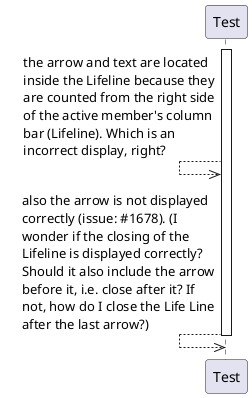 {
  "sha1": "r510yp5qxnnyoxsmp5mt371xcqcvtp6",
  "insertion": {
    "when": "2024-06-06T17:24:18.707Z",
    "url": "https://github.com/plantuml/plantuml/issues/1683",
    "user": "plantuml@gmail.com"
  }
}
@startuml
skinparam {
   Maxmessagesize 200
}

activate Test
Test <<-- Test : the arrow and text are located inside the Lifeline because they are counted from the right side of the active member's column bar (Lifeline). Which is an incorrect display, right?
Test <<-- Test : also the arrow is not displayed correctly (issue: #1678). (I wonder if the closing of the Lifeline is displayed correctly? Should it also include the arrow before it, i.e. close after it? If not, how do I close the Life Line after the last arrow?)
deactivate Test

@enduml
